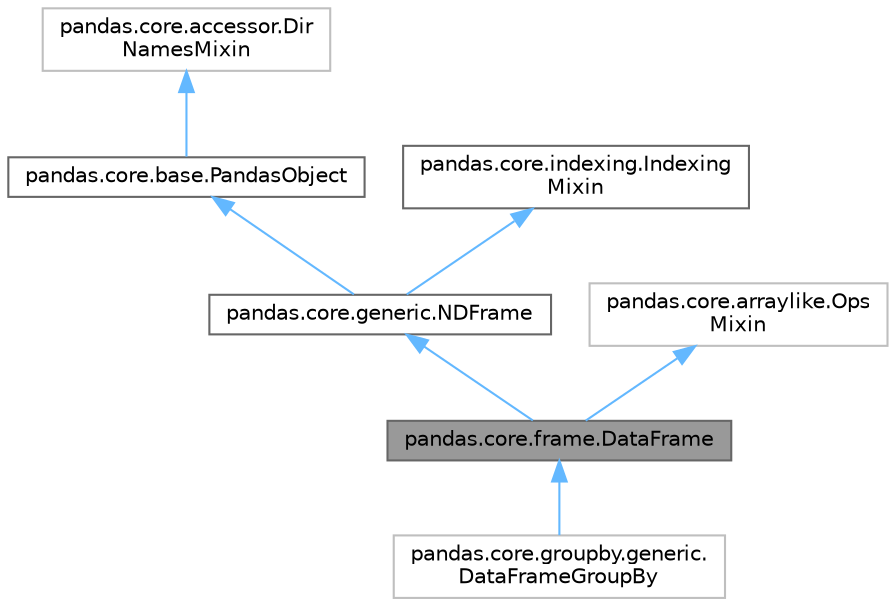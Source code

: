 digraph "pandas.core.frame.DataFrame"
{
 // LATEX_PDF_SIZE
  bgcolor="transparent";
  edge [fontname=Helvetica,fontsize=10,labelfontname=Helvetica,labelfontsize=10];
  node [fontname=Helvetica,fontsize=10,shape=box,height=0.2,width=0.4];
  Node1 [id="Node000001",label="pandas.core.frame.DataFrame",height=0.2,width=0.4,color="gray40", fillcolor="grey60", style="filled", fontcolor="black",tooltip=" "];
  Node2 -> Node1 [id="edge7_Node000001_Node000002",dir="back",color="steelblue1",style="solid",tooltip=" "];
  Node2 [id="Node000002",label="pandas.core.generic.NDFrame",height=0.2,width=0.4,color="gray40", fillcolor="white", style="filled",URL="$d4/d2c/classpandas_1_1core_1_1generic_1_1NDFrame.html",tooltip=" "];
  Node3 -> Node2 [id="edge8_Node000002_Node000003",dir="back",color="steelblue1",style="solid",tooltip=" "];
  Node3 [id="Node000003",label="pandas.core.base.PandasObject",height=0.2,width=0.4,color="gray40", fillcolor="white", style="filled",URL="$d9/d19/classpandas_1_1core_1_1base_1_1PandasObject.html",tooltip=" "];
  Node4 -> Node3 [id="edge9_Node000003_Node000004",dir="back",color="steelblue1",style="solid",tooltip=" "];
  Node4 [id="Node000004",label="pandas.core.accessor.Dir\lNamesMixin",height=0.2,width=0.4,color="grey75", fillcolor="white", style="filled",URL="$df/dd9/classpandas_1_1core_1_1accessor_1_1DirNamesMixin.html",tooltip=" "];
  Node5 -> Node2 [id="edge10_Node000002_Node000005",dir="back",color="steelblue1",style="solid",tooltip=" "];
  Node5 [id="Node000005",label="pandas.core.indexing.Indexing\lMixin",height=0.2,width=0.4,color="gray40", fillcolor="white", style="filled",URL="$d4/d90/classpandas_1_1core_1_1indexing_1_1IndexingMixin.html",tooltip=" "];
  Node6 -> Node1 [id="edge11_Node000001_Node000006",dir="back",color="steelblue1",style="solid",tooltip=" "];
  Node6 [id="Node000006",label="pandas.core.arraylike.Ops\lMixin",height=0.2,width=0.4,color="grey75", fillcolor="white", style="filled",URL="$da/d26/classpandas_1_1core_1_1arraylike_1_1OpsMixin.html",tooltip=" "];
  Node1 -> Node7 [id="edge12_Node000001_Node000007",dir="back",color="steelblue1",style="solid",tooltip=" "];
  Node7 [id="Node000007",label="pandas.core.groupby.generic.\lDataFrameGroupBy",height=0.2,width=0.4,color="grey75", fillcolor="white", style="filled",URL="$d1/d9d/classpandas_1_1core_1_1groupby_1_1generic_1_1DataFrameGroupBy.html",tooltip=" "];
}
